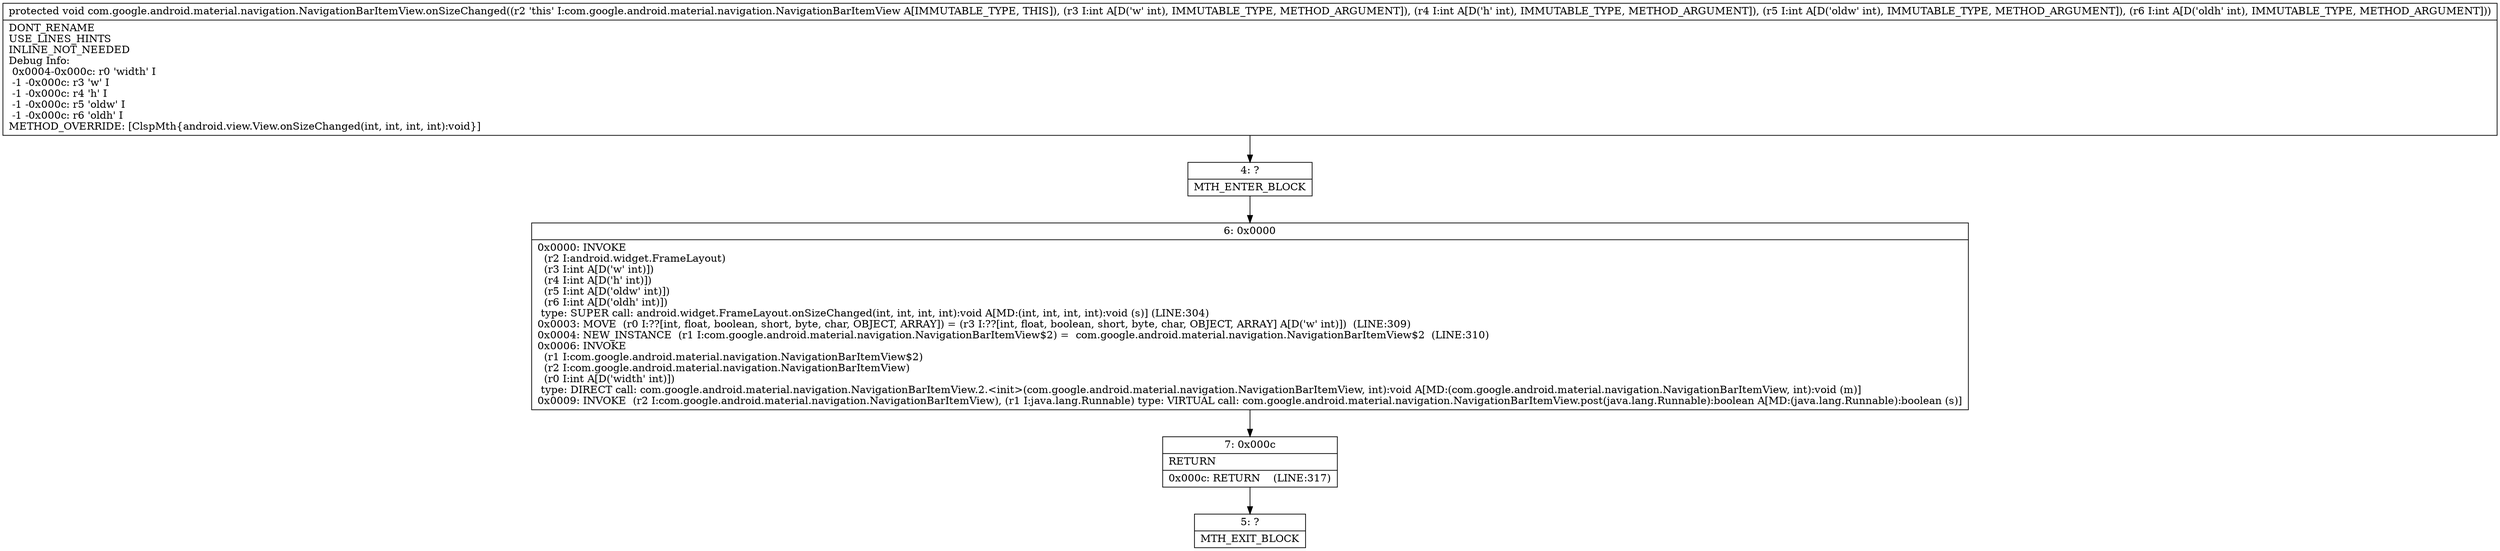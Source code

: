 digraph "CFG forcom.google.android.material.navigation.NavigationBarItemView.onSizeChanged(IIII)V" {
Node_4 [shape=record,label="{4\:\ ?|MTH_ENTER_BLOCK\l}"];
Node_6 [shape=record,label="{6\:\ 0x0000|0x0000: INVOKE  \l  (r2 I:android.widget.FrameLayout)\l  (r3 I:int A[D('w' int)])\l  (r4 I:int A[D('h' int)])\l  (r5 I:int A[D('oldw' int)])\l  (r6 I:int A[D('oldh' int)])\l type: SUPER call: android.widget.FrameLayout.onSizeChanged(int, int, int, int):void A[MD:(int, int, int, int):void (s)] (LINE:304)\l0x0003: MOVE  (r0 I:??[int, float, boolean, short, byte, char, OBJECT, ARRAY]) = (r3 I:??[int, float, boolean, short, byte, char, OBJECT, ARRAY] A[D('w' int)])  (LINE:309)\l0x0004: NEW_INSTANCE  (r1 I:com.google.android.material.navigation.NavigationBarItemView$2) =  com.google.android.material.navigation.NavigationBarItemView$2  (LINE:310)\l0x0006: INVOKE  \l  (r1 I:com.google.android.material.navigation.NavigationBarItemView$2)\l  (r2 I:com.google.android.material.navigation.NavigationBarItemView)\l  (r0 I:int A[D('width' int)])\l type: DIRECT call: com.google.android.material.navigation.NavigationBarItemView.2.\<init\>(com.google.android.material.navigation.NavigationBarItemView, int):void A[MD:(com.google.android.material.navigation.NavigationBarItemView, int):void (m)]\l0x0009: INVOKE  (r2 I:com.google.android.material.navigation.NavigationBarItemView), (r1 I:java.lang.Runnable) type: VIRTUAL call: com.google.android.material.navigation.NavigationBarItemView.post(java.lang.Runnable):boolean A[MD:(java.lang.Runnable):boolean (s)]\l}"];
Node_7 [shape=record,label="{7\:\ 0x000c|RETURN\l|0x000c: RETURN    (LINE:317)\l}"];
Node_5 [shape=record,label="{5\:\ ?|MTH_EXIT_BLOCK\l}"];
MethodNode[shape=record,label="{protected void com.google.android.material.navigation.NavigationBarItemView.onSizeChanged((r2 'this' I:com.google.android.material.navigation.NavigationBarItemView A[IMMUTABLE_TYPE, THIS]), (r3 I:int A[D('w' int), IMMUTABLE_TYPE, METHOD_ARGUMENT]), (r4 I:int A[D('h' int), IMMUTABLE_TYPE, METHOD_ARGUMENT]), (r5 I:int A[D('oldw' int), IMMUTABLE_TYPE, METHOD_ARGUMENT]), (r6 I:int A[D('oldh' int), IMMUTABLE_TYPE, METHOD_ARGUMENT]))  | DONT_RENAME\lUSE_LINES_HINTS\lINLINE_NOT_NEEDED\lDebug Info:\l  0x0004\-0x000c: r0 'width' I\l  \-1 \-0x000c: r3 'w' I\l  \-1 \-0x000c: r4 'h' I\l  \-1 \-0x000c: r5 'oldw' I\l  \-1 \-0x000c: r6 'oldh' I\lMETHOD_OVERRIDE: [ClspMth\{android.view.View.onSizeChanged(int, int, int, int):void\}]\l}"];
MethodNode -> Node_4;Node_4 -> Node_6;
Node_6 -> Node_7;
Node_7 -> Node_5;
}

